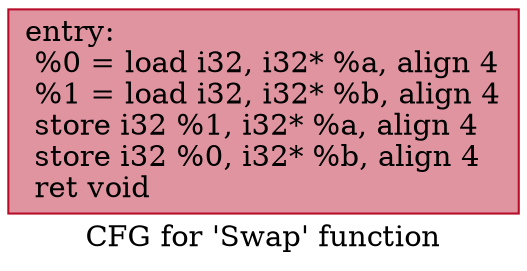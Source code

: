 digraph "CFG for 'Swap' function" {
	label="CFG for 'Swap' function";

	Node0x55f0464d5660 [shape=record,color="#b70d28ff", style=filled, fillcolor="#b70d2870",label="{entry:\l  %0 = load i32, i32* %a, align 4\l  %1 = load i32, i32* %b, align 4\l  store i32 %1, i32* %a, align 4\l  store i32 %0, i32* %b, align 4\l  ret void\l}"];
}
